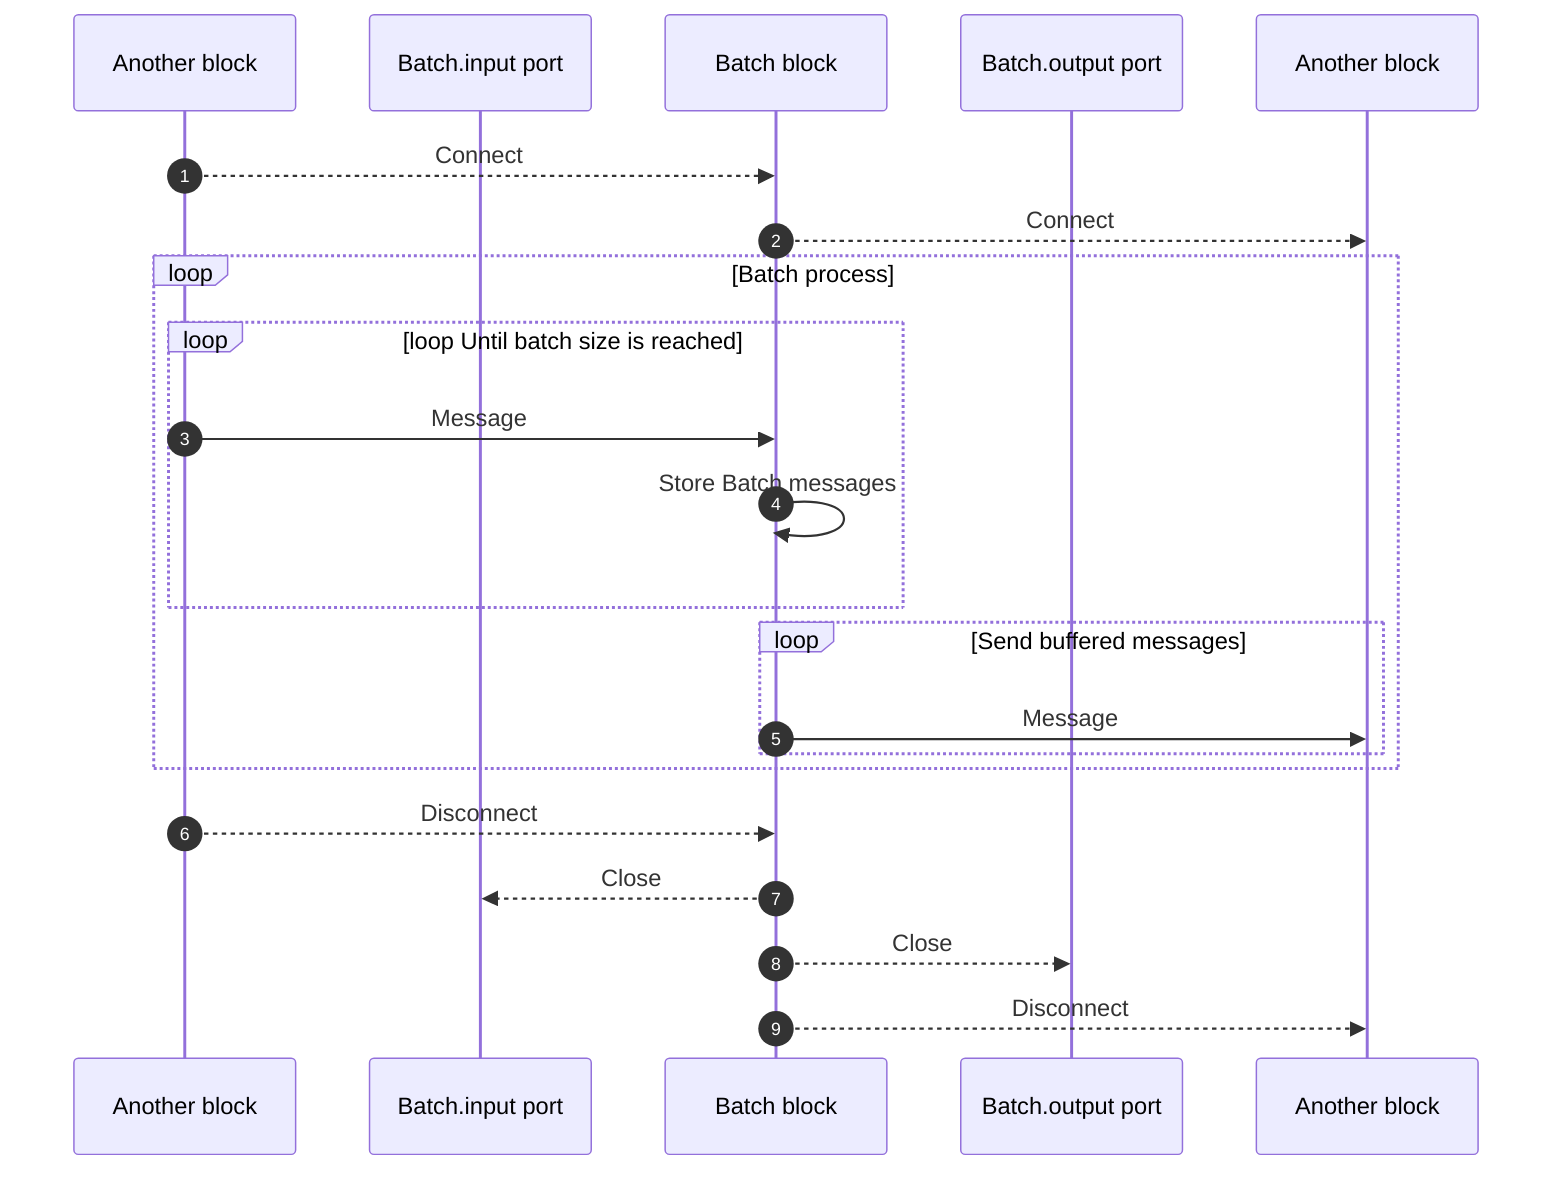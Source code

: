 sequenceDiagram
    autonumber
    participant BlockA as Another block
    participant Batch.input as Batch.input port
    participant Batch as Batch block
    participant Batch.output as Batch.output port
    participant BlockB as Another block

    BlockA-->>Batch: Connect
    Batch-->>BlockB: Connect

    loop Batch process
        loop loop Until batch size is reached
            BlockA->>Batch: Message
            Batch->>Batch: Store Batch messages
        end
        loop Send buffered messages
            Batch->>BlockB: Message
        end
    end

    
    BlockA-->>Batch: Disconnect
    Batch-->>Batch.input: Close
    Batch-->>Batch.output: Close
    Batch-->>BlockB: Disconnect